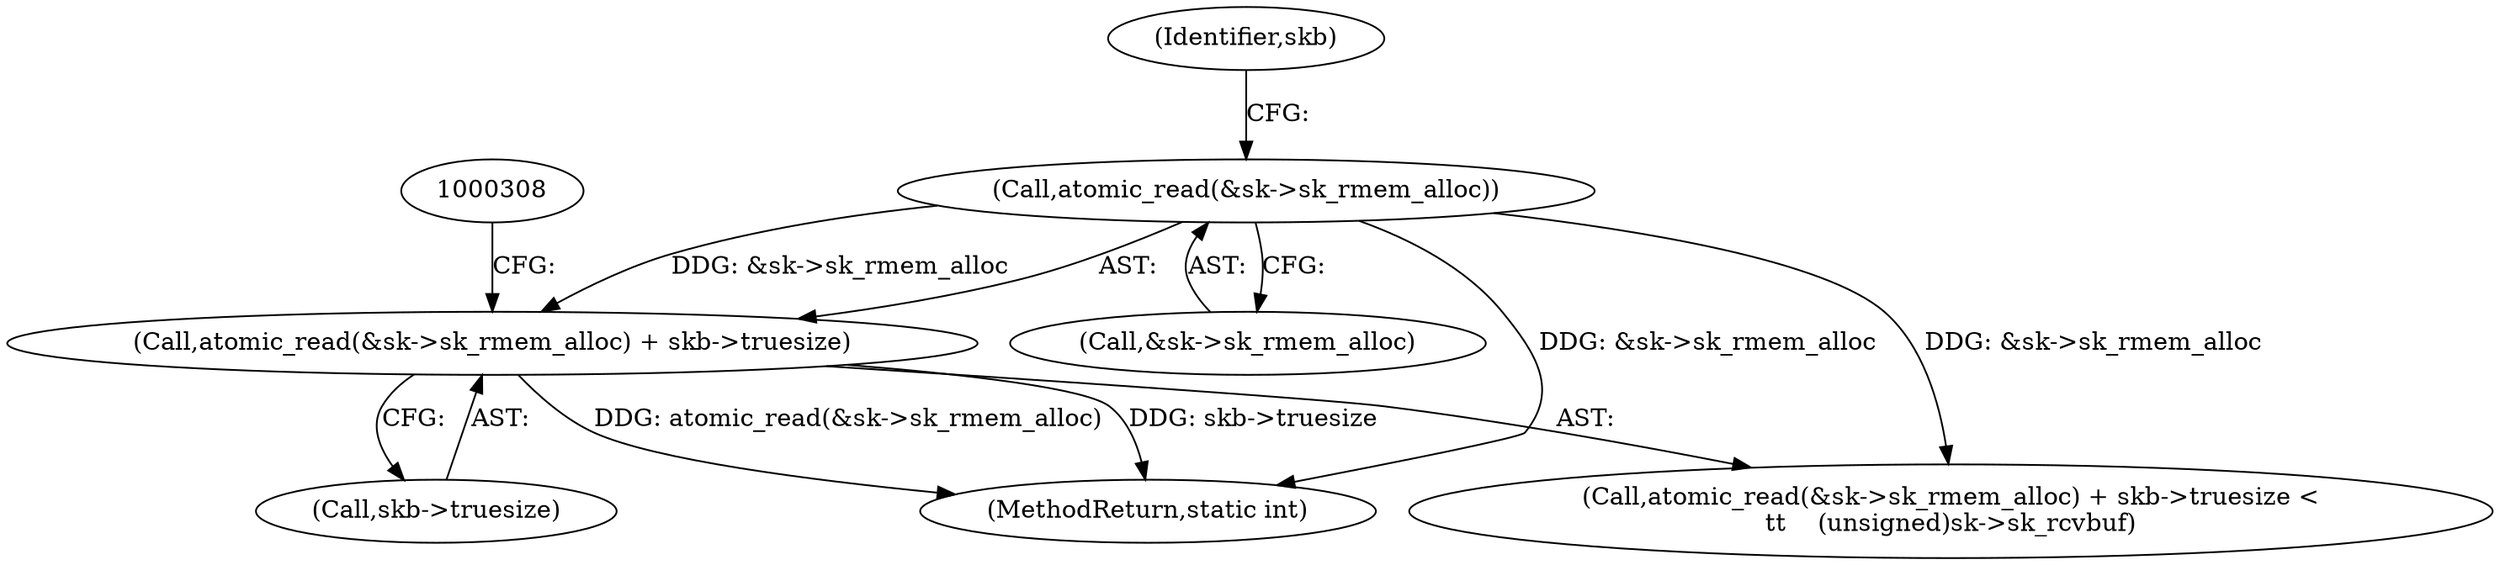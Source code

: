 digraph "0_linux_13fcb7bd322164c67926ffe272846d4860196dc6_0@API" {
"1000298" [label="(Call,atomic_read(&sk->sk_rmem_alloc) + skb->truesize)"];
"1000299" [label="(Call,atomic_read(&sk->sk_rmem_alloc))"];
"1000298" [label="(Call,atomic_read(&sk->sk_rmem_alloc) + skb->truesize)"];
"1000297" [label="(Call,atomic_read(&sk->sk_rmem_alloc) + skb->truesize <\n\t\t    (unsigned)sk->sk_rcvbuf)"];
"1000840" [label="(MethodReturn,static int)"];
"1000300" [label="(Call,&sk->sk_rmem_alloc)"];
"1000304" [label="(Call,skb->truesize)"];
"1000305" [label="(Identifier,skb)"];
"1000299" [label="(Call,atomic_read(&sk->sk_rmem_alloc))"];
"1000298" -> "1000297"  [label="AST: "];
"1000298" -> "1000304"  [label="CFG: "];
"1000299" -> "1000298"  [label="AST: "];
"1000304" -> "1000298"  [label="AST: "];
"1000308" -> "1000298"  [label="CFG: "];
"1000298" -> "1000840"  [label="DDG: skb->truesize"];
"1000298" -> "1000840"  [label="DDG: atomic_read(&sk->sk_rmem_alloc)"];
"1000299" -> "1000298"  [label="DDG: &sk->sk_rmem_alloc"];
"1000299" -> "1000300"  [label="CFG: "];
"1000300" -> "1000299"  [label="AST: "];
"1000305" -> "1000299"  [label="CFG: "];
"1000299" -> "1000840"  [label="DDG: &sk->sk_rmem_alloc"];
"1000299" -> "1000297"  [label="DDG: &sk->sk_rmem_alloc"];
}
